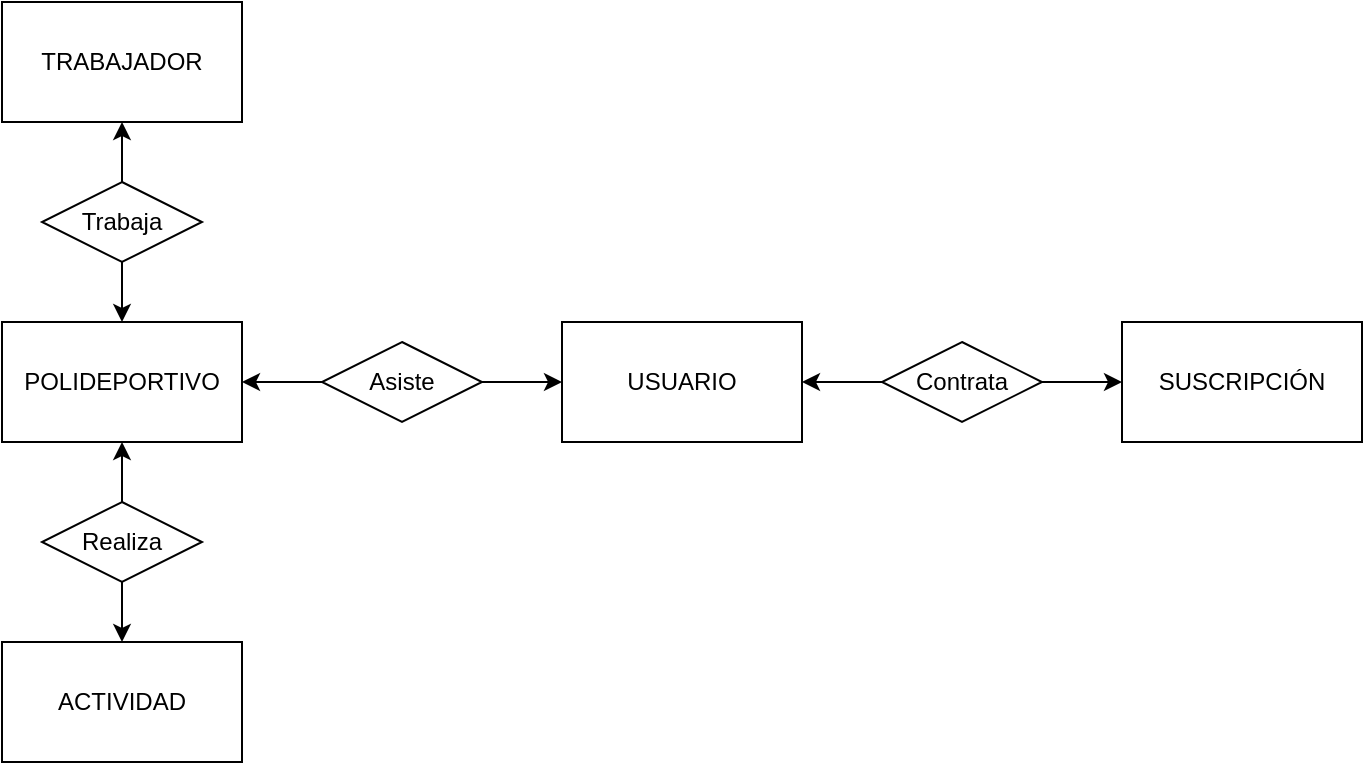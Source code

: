 <mxfile version="15.8.8" type="github">
  <diagram id="EHAnpOVYLgnEQBjKH4Ef" name="Page-1">
    <mxGraphModel dx="981" dy="546" grid="1" gridSize="10" guides="1" tooltips="1" connect="1" arrows="1" fold="1" page="1" pageScale="1" pageWidth="827" pageHeight="1169" math="0" shadow="0">
      <root>
        <mxCell id="0" />
        <mxCell id="1" parent="0" />
        <mxCell id="Uxf6OOUXA2ClWZzl3gYU-1" value="POLIDEPORTIVO" style="rounded=0;whiteSpace=wrap;html=1;" vertex="1" parent="1">
          <mxGeometry x="80" y="190" width="120" height="60" as="geometry" />
        </mxCell>
        <mxCell id="Uxf6OOUXA2ClWZzl3gYU-2" value="USUARIO" style="rounded=0;whiteSpace=wrap;html=1;" vertex="1" parent="1">
          <mxGeometry x="360" y="190" width="120" height="60" as="geometry" />
        </mxCell>
        <mxCell id="Uxf6OOUXA2ClWZzl3gYU-3" value="TRABAJADOR" style="rounded=0;whiteSpace=wrap;html=1;" vertex="1" parent="1">
          <mxGeometry x="80" y="30" width="120" height="60" as="geometry" />
        </mxCell>
        <mxCell id="Uxf6OOUXA2ClWZzl3gYU-4" value="ACTIVIDAD" style="rounded=0;whiteSpace=wrap;html=1;" vertex="1" parent="1">
          <mxGeometry x="80" y="350" width="120" height="60" as="geometry" />
        </mxCell>
        <mxCell id="Uxf6OOUXA2ClWZzl3gYU-5" value="SUSCRIPCIÓN" style="whiteSpace=wrap;html=1;" vertex="1" parent="1">
          <mxGeometry x="640" y="190" width="120" height="60" as="geometry" />
        </mxCell>
        <mxCell id="Uxf6OOUXA2ClWZzl3gYU-7" style="edgeStyle=orthogonalEdgeStyle;rounded=0;orthogonalLoop=1;jettySize=auto;html=1;exitX=0;exitY=0.5;exitDx=0;exitDy=0;" edge="1" parent="1" source="Uxf6OOUXA2ClWZzl3gYU-6" target="Uxf6OOUXA2ClWZzl3gYU-2">
          <mxGeometry relative="1" as="geometry" />
        </mxCell>
        <mxCell id="Uxf6OOUXA2ClWZzl3gYU-8" style="edgeStyle=orthogonalEdgeStyle;rounded=0;orthogonalLoop=1;jettySize=auto;html=1;exitX=1;exitY=0.5;exitDx=0;exitDy=0;" edge="1" parent="1" source="Uxf6OOUXA2ClWZzl3gYU-6" target="Uxf6OOUXA2ClWZzl3gYU-5">
          <mxGeometry relative="1" as="geometry" />
        </mxCell>
        <mxCell id="Uxf6OOUXA2ClWZzl3gYU-6" value="Contrata" style="rhombus;whiteSpace=wrap;html=1;" vertex="1" parent="1">
          <mxGeometry x="520" y="200" width="80" height="40" as="geometry" />
        </mxCell>
        <mxCell id="Uxf6OOUXA2ClWZzl3gYU-11" style="edgeStyle=orthogonalEdgeStyle;rounded=0;orthogonalLoop=1;jettySize=auto;html=1;exitX=0.5;exitY=0;exitDx=0;exitDy=0;entryX=0.5;entryY=1;entryDx=0;entryDy=0;" edge="1" parent="1" source="Uxf6OOUXA2ClWZzl3gYU-9" target="Uxf6OOUXA2ClWZzl3gYU-3">
          <mxGeometry relative="1" as="geometry" />
        </mxCell>
        <mxCell id="Uxf6OOUXA2ClWZzl3gYU-12" style="edgeStyle=orthogonalEdgeStyle;rounded=0;orthogonalLoop=1;jettySize=auto;html=1;exitX=0.5;exitY=1;exitDx=0;exitDy=0;entryX=0.5;entryY=0;entryDx=0;entryDy=0;" edge="1" parent="1" source="Uxf6OOUXA2ClWZzl3gYU-9" target="Uxf6OOUXA2ClWZzl3gYU-1">
          <mxGeometry relative="1" as="geometry" />
        </mxCell>
        <mxCell id="Uxf6OOUXA2ClWZzl3gYU-9" value="Trabaja" style="rhombus;whiteSpace=wrap;html=1;" vertex="1" parent="1">
          <mxGeometry x="100" y="120" width="80" height="40" as="geometry" />
        </mxCell>
        <mxCell id="Uxf6OOUXA2ClWZzl3gYU-14" style="edgeStyle=orthogonalEdgeStyle;rounded=0;orthogonalLoop=1;jettySize=auto;html=1;exitX=0.5;exitY=0;exitDx=0;exitDy=0;entryX=0.5;entryY=1;entryDx=0;entryDy=0;" edge="1" parent="1" source="Uxf6OOUXA2ClWZzl3gYU-13" target="Uxf6OOUXA2ClWZzl3gYU-1">
          <mxGeometry relative="1" as="geometry" />
        </mxCell>
        <mxCell id="Uxf6OOUXA2ClWZzl3gYU-15" style="edgeStyle=orthogonalEdgeStyle;rounded=0;orthogonalLoop=1;jettySize=auto;html=1;exitX=0.5;exitY=1;exitDx=0;exitDy=0;" edge="1" parent="1" source="Uxf6OOUXA2ClWZzl3gYU-13" target="Uxf6OOUXA2ClWZzl3gYU-4">
          <mxGeometry relative="1" as="geometry" />
        </mxCell>
        <mxCell id="Uxf6OOUXA2ClWZzl3gYU-13" value="Realiza" style="rhombus;whiteSpace=wrap;html=1;" vertex="1" parent="1">
          <mxGeometry x="100" y="280" width="80" height="40" as="geometry" />
        </mxCell>
        <mxCell id="Uxf6OOUXA2ClWZzl3gYU-17" style="edgeStyle=orthogonalEdgeStyle;rounded=0;orthogonalLoop=1;jettySize=auto;html=1;exitX=0;exitY=0.5;exitDx=0;exitDy=0;entryX=1;entryY=0.5;entryDx=0;entryDy=0;" edge="1" parent="1" source="Uxf6OOUXA2ClWZzl3gYU-16" target="Uxf6OOUXA2ClWZzl3gYU-1">
          <mxGeometry relative="1" as="geometry" />
        </mxCell>
        <mxCell id="Uxf6OOUXA2ClWZzl3gYU-18" style="edgeStyle=orthogonalEdgeStyle;rounded=0;orthogonalLoop=1;jettySize=auto;html=1;exitX=1;exitY=0.5;exitDx=0;exitDy=0;entryX=0;entryY=0.5;entryDx=0;entryDy=0;" edge="1" parent="1" source="Uxf6OOUXA2ClWZzl3gYU-16" target="Uxf6OOUXA2ClWZzl3gYU-2">
          <mxGeometry relative="1" as="geometry" />
        </mxCell>
        <mxCell id="Uxf6OOUXA2ClWZzl3gYU-16" value="Asiste" style="rhombus;whiteSpace=wrap;html=1;" vertex="1" parent="1">
          <mxGeometry x="240" y="200" width="80" height="40" as="geometry" />
        </mxCell>
      </root>
    </mxGraphModel>
  </diagram>
</mxfile>

